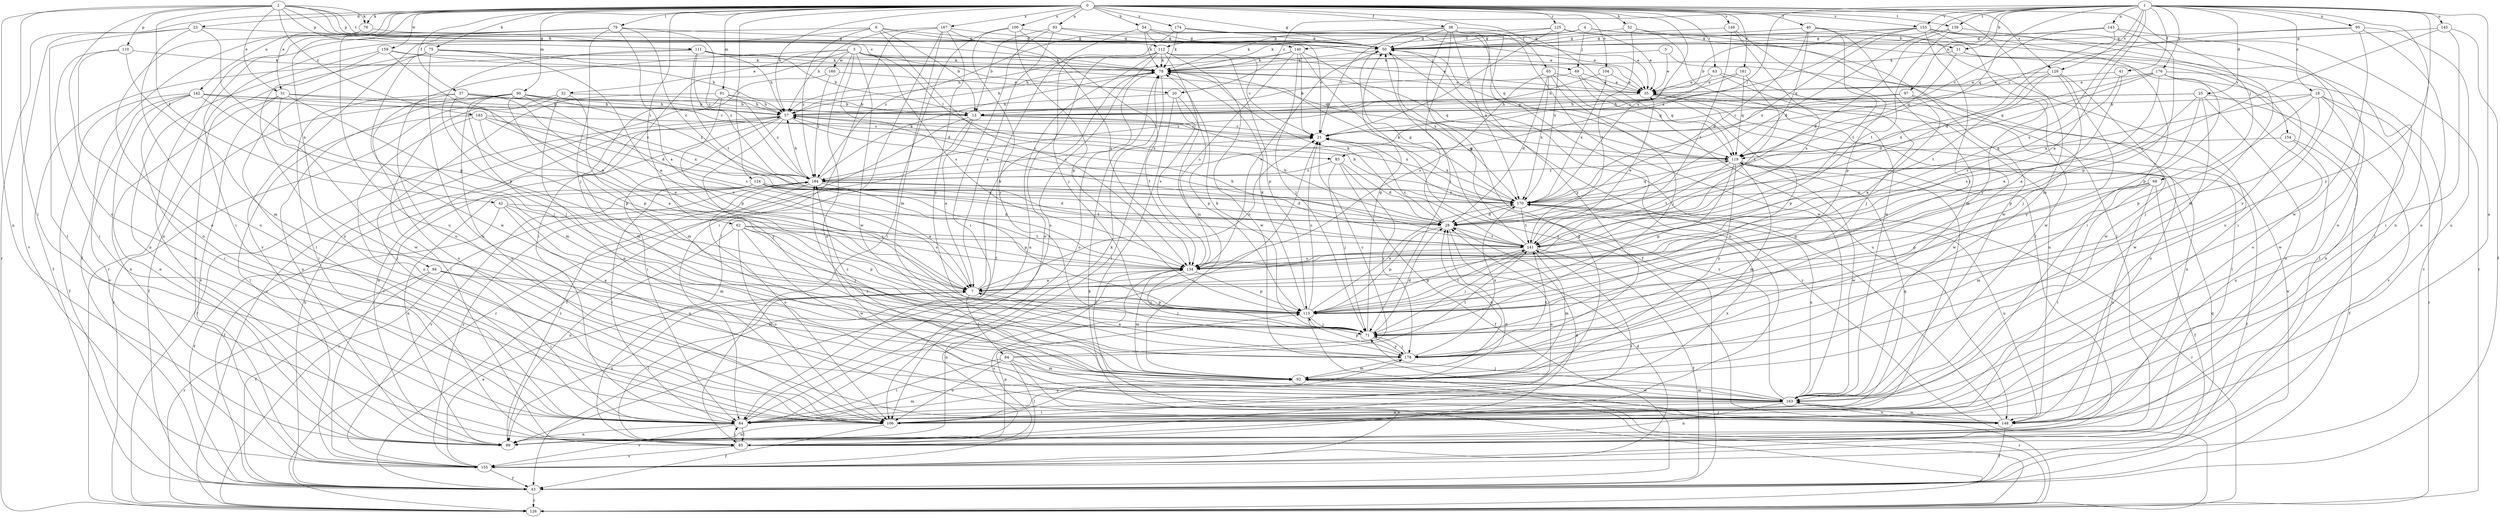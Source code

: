 strict digraph  {
0;
1;
2;
3;
4;
5;
6;
7;
11;
13;
18;
20;
21;
23;
25;
28;
31;
32;
35;
37;
38;
40;
41;
42;
43;
50;
52;
54;
57;
62;
63;
64;
65;
68;
69;
71;
75;
76;
78;
79;
83;
84;
85;
90;
91;
92;
93;
94;
95;
97;
99;
100;
104;
106;
110;
111;
112;
113;
119;
124;
125;
126;
129;
134;
139;
140;
141;
142;
143;
145;
148;
149;
153;
154;
155;
159;
160;
163;
167;
170;
174;
176;
178;
181;
183;
184;
0 -> 23  [label=d];
0 -> 31  [label=e];
0 -> 37  [label=f];
0 -> 38  [label=f];
0 -> 40  [label=f];
0 -> 50  [label=g];
0 -> 52  [label=h];
0 -> 54  [label=h];
0 -> 57  [label=h];
0 -> 62  [label=i];
0 -> 63  [label=i];
0 -> 65  [label=j];
0 -> 68  [label=j];
0 -> 75  [label=k];
0 -> 76  [label=k];
0 -> 79  [label=l];
0 -> 90  [label=m];
0 -> 91  [label=m];
0 -> 92  [label=m];
0 -> 93  [label=n];
0 -> 94  [label=n];
0 -> 100  [label=o];
0 -> 104  [label=o];
0 -> 124  [label=r];
0 -> 125  [label=r];
0 -> 126  [label=r];
0 -> 129  [label=s];
0 -> 139  [label=t];
0 -> 142  [label=u];
0 -> 149  [label=v];
0 -> 153  [label=v];
0 -> 159  [label=w];
0 -> 167  [label=x];
0 -> 170  [label=x];
0 -> 174  [label=y];
0 -> 181  [label=z];
1 -> 7  [label=a];
1 -> 11  [label=b];
1 -> 18  [label=c];
1 -> 20  [label=c];
1 -> 25  [label=d];
1 -> 28  [label=d];
1 -> 41  [label=f];
1 -> 83  [label=l];
1 -> 95  [label=n];
1 -> 97  [label=n];
1 -> 99  [label=n];
1 -> 119  [label=q];
1 -> 129  [label=s];
1 -> 134  [label=s];
1 -> 139  [label=t];
1 -> 143  [label=u];
1 -> 145  [label=u];
1 -> 148  [label=u];
1 -> 153  [label=v];
1 -> 176  [label=y];
1 -> 178  [label=y];
2 -> 20  [label=c];
2 -> 31  [label=e];
2 -> 42  [label=f];
2 -> 64  [label=i];
2 -> 76  [label=k];
2 -> 78  [label=k];
2 -> 99  [label=n];
2 -> 106  [label=o];
2 -> 110  [label=p];
2 -> 111  [label=p];
2 -> 112  [label=p];
2 -> 140  [label=t];
2 -> 183  [label=z];
3 -> 28  [label=d];
3 -> 32  [label=e];
3 -> 64  [label=i];
3 -> 69  [label=j];
3 -> 78  [label=k];
3 -> 83  [label=l];
3 -> 106  [label=o];
3 -> 134  [label=s];
3 -> 148  [label=u];
3 -> 160  [label=w];
3 -> 163  [label=w];
4 -> 11  [label=b];
4 -> 64  [label=i];
4 -> 69  [label=j];
4 -> 78  [label=k];
4 -> 112  [label=p];
4 -> 140  [label=t];
4 -> 154  [label=v];
5 -> 35  [label=e];
5 -> 78  [label=k];
5 -> 163  [label=w];
6 -> 13  [label=b];
6 -> 35  [label=e];
6 -> 50  [label=g];
6 -> 126  [label=r];
6 -> 134  [label=s];
6 -> 155  [label=v];
6 -> 184  [label=z];
7 -> 21  [label=c];
7 -> 71  [label=j];
7 -> 78  [label=k];
7 -> 84  [label=l];
7 -> 85  [label=l];
7 -> 99  [label=n];
7 -> 113  [label=p];
11 -> 78  [label=k];
11 -> 113  [label=p];
11 -> 119  [label=q];
11 -> 178  [label=y];
13 -> 7  [label=a];
13 -> 21  [label=c];
13 -> 43  [label=f];
13 -> 126  [label=r];
13 -> 170  [label=x];
18 -> 13  [label=b];
18 -> 71  [label=j];
18 -> 106  [label=o];
18 -> 113  [label=p];
18 -> 126  [label=r];
18 -> 163  [label=w];
18 -> 170  [label=x];
20 -> 57  [label=h];
20 -> 113  [label=p];
20 -> 126  [label=r];
20 -> 134  [label=s];
21 -> 119  [label=q];
21 -> 170  [label=x];
23 -> 50  [label=g];
23 -> 85  [label=l];
23 -> 106  [label=o];
23 -> 113  [label=p];
23 -> 155  [label=v];
25 -> 13  [label=b];
25 -> 57  [label=h];
25 -> 113  [label=p];
25 -> 134  [label=s];
25 -> 148  [label=u];
25 -> 155  [label=v];
25 -> 163  [label=w];
28 -> 50  [label=g];
28 -> 57  [label=h];
28 -> 78  [label=k];
28 -> 106  [label=o];
28 -> 113  [label=p];
28 -> 141  [label=t];
31 -> 21  [label=c];
31 -> 57  [label=h];
31 -> 71  [label=j];
31 -> 99  [label=n];
31 -> 155  [label=v];
31 -> 163  [label=w];
32 -> 57  [label=h];
32 -> 85  [label=l];
32 -> 92  [label=m];
32 -> 106  [label=o];
32 -> 126  [label=r];
35 -> 57  [label=h];
35 -> 85  [label=l];
35 -> 99  [label=n];
35 -> 113  [label=p];
35 -> 163  [label=w];
37 -> 7  [label=a];
37 -> 13  [label=b];
37 -> 57  [label=h];
37 -> 64  [label=i];
37 -> 106  [label=o];
37 -> 113  [label=p];
38 -> 21  [label=c];
38 -> 43  [label=f];
38 -> 50  [label=g];
38 -> 71  [label=j];
38 -> 85  [label=l];
38 -> 99  [label=n];
38 -> 163  [label=w];
38 -> 170  [label=x];
38 -> 178  [label=y];
38 -> 184  [label=z];
40 -> 28  [label=d];
40 -> 50  [label=g];
40 -> 92  [label=m];
40 -> 119  [label=q];
40 -> 141  [label=t];
40 -> 148  [label=u];
41 -> 7  [label=a];
41 -> 35  [label=e];
41 -> 134  [label=s];
42 -> 28  [label=d];
42 -> 43  [label=f];
42 -> 92  [label=m];
42 -> 134  [label=s];
42 -> 148  [label=u];
43 -> 35  [label=e];
43 -> 57  [label=h];
43 -> 126  [label=r];
50 -> 78  [label=k];
50 -> 126  [label=r];
50 -> 134  [label=s];
52 -> 50  [label=g];
52 -> 85  [label=l];
52 -> 141  [label=t];
52 -> 163  [label=w];
54 -> 21  [label=c];
54 -> 43  [label=f];
54 -> 50  [label=g];
54 -> 78  [label=k];
54 -> 119  [label=q];
57 -> 21  [label=c];
57 -> 64  [label=i];
57 -> 99  [label=n];
57 -> 126  [label=r];
57 -> 141  [label=t];
57 -> 155  [label=v];
57 -> 178  [label=y];
62 -> 71  [label=j];
62 -> 99  [label=n];
62 -> 106  [label=o];
62 -> 113  [label=p];
62 -> 134  [label=s];
62 -> 141  [label=t];
62 -> 163  [label=w];
63 -> 21  [label=c];
63 -> 35  [label=e];
63 -> 71  [label=j];
63 -> 148  [label=u];
64 -> 21  [label=c];
64 -> 78  [label=k];
64 -> 85  [label=l];
64 -> 92  [label=m];
64 -> 99  [label=n];
64 -> 155  [label=v];
64 -> 170  [label=x];
64 -> 178  [label=y];
65 -> 28  [label=d];
65 -> 35  [label=e];
65 -> 71  [label=j];
65 -> 119  [label=q];
65 -> 134  [label=s];
65 -> 170  [label=x];
68 -> 43  [label=f];
68 -> 64  [label=i];
68 -> 92  [label=m];
68 -> 113  [label=p];
68 -> 148  [label=u];
68 -> 170  [label=x];
69 -> 13  [label=b];
69 -> 35  [label=e];
69 -> 119  [label=q];
69 -> 148  [label=u];
71 -> 28  [label=d];
71 -> 50  [label=g];
71 -> 78  [label=k];
71 -> 178  [label=y];
75 -> 7  [label=a];
75 -> 78  [label=k];
75 -> 85  [label=l];
75 -> 119  [label=q];
75 -> 148  [label=u];
75 -> 155  [label=v];
75 -> 163  [label=w];
76 -> 50  [label=g];
76 -> 106  [label=o];
78 -> 35  [label=e];
78 -> 57  [label=h];
78 -> 85  [label=l];
78 -> 106  [label=o];
78 -> 119  [label=q];
79 -> 7  [label=a];
79 -> 43  [label=f];
79 -> 50  [label=g];
79 -> 64  [label=i];
79 -> 71  [label=j];
79 -> 99  [label=n];
79 -> 148  [label=u];
79 -> 170  [label=x];
79 -> 184  [label=z];
83 -> 28  [label=d];
83 -> 43  [label=f];
83 -> 71  [label=j];
83 -> 178  [label=y];
83 -> 184  [label=z];
84 -> 21  [label=c];
84 -> 64  [label=i];
84 -> 85  [label=l];
84 -> 92  [label=m];
84 -> 106  [label=o];
84 -> 141  [label=t];
84 -> 155  [label=v];
85 -> 28  [label=d];
85 -> 64  [label=i];
85 -> 155  [label=v];
90 -> 13  [label=b];
90 -> 43  [label=f];
90 -> 57  [label=h];
90 -> 71  [label=j];
90 -> 99  [label=n];
90 -> 113  [label=p];
90 -> 134  [label=s];
90 -> 148  [label=u];
90 -> 184  [label=z];
91 -> 13  [label=b];
91 -> 57  [label=h];
91 -> 64  [label=i];
91 -> 92  [label=m];
91 -> 113  [label=p];
91 -> 184  [label=z];
92 -> 28  [label=d];
92 -> 126  [label=r];
92 -> 163  [label=w];
93 -> 7  [label=a];
93 -> 13  [label=b];
93 -> 35  [label=e];
93 -> 50  [label=g];
93 -> 64  [label=i];
94 -> 7  [label=a];
94 -> 43  [label=f];
94 -> 64  [label=i];
94 -> 92  [label=m];
94 -> 126  [label=r];
95 -> 21  [label=c];
95 -> 50  [label=g];
95 -> 106  [label=o];
95 -> 148  [label=u];
95 -> 163  [label=w];
97 -> 7  [label=a];
97 -> 21  [label=c];
97 -> 57  [label=h];
97 -> 106  [label=o];
99 -> 113  [label=p];
99 -> 141  [label=t];
99 -> 184  [label=z];
100 -> 50  [label=g];
100 -> 85  [label=l];
100 -> 113  [label=p];
100 -> 134  [label=s];
100 -> 178  [label=y];
104 -> 13  [label=b];
104 -> 35  [label=e];
104 -> 170  [label=x];
106 -> 28  [label=d];
106 -> 43  [label=f];
106 -> 50  [label=g];
106 -> 99  [label=n];
106 -> 119  [label=q];
110 -> 64  [label=i];
110 -> 78  [label=k];
110 -> 92  [label=m];
110 -> 106  [label=o];
111 -> 13  [label=b];
111 -> 35  [label=e];
111 -> 43  [label=f];
111 -> 57  [label=h];
111 -> 78  [label=k];
111 -> 113  [label=p];
111 -> 141  [label=t];
111 -> 184  [label=z];
112 -> 21  [label=c];
112 -> 57  [label=h];
112 -> 64  [label=i];
112 -> 78  [label=k];
112 -> 92  [label=m];
112 -> 99  [label=n];
112 -> 106  [label=o];
112 -> 113  [label=p];
112 -> 163  [label=w];
113 -> 21  [label=c];
113 -> 71  [label=j];
113 -> 78  [label=k];
113 -> 126  [label=r];
113 -> 141  [label=t];
113 -> 170  [label=x];
119 -> 43  [label=f];
119 -> 50  [label=g];
119 -> 64  [label=i];
119 -> 92  [label=m];
119 -> 113  [label=p];
119 -> 141  [label=t];
119 -> 163  [label=w];
119 -> 178  [label=y];
119 -> 184  [label=z];
124 -> 7  [label=a];
124 -> 28  [label=d];
124 -> 43  [label=f];
124 -> 64  [label=i];
124 -> 99  [label=n];
124 -> 134  [label=s];
124 -> 141  [label=t];
124 -> 170  [label=x];
125 -> 21  [label=c];
125 -> 35  [label=e];
125 -> 50  [label=g];
125 -> 78  [label=k];
125 -> 163  [label=w];
125 -> 170  [label=x];
126 -> 78  [label=k];
129 -> 35  [label=e];
129 -> 71  [label=j];
129 -> 141  [label=t];
129 -> 163  [label=w];
129 -> 170  [label=x];
129 -> 178  [label=y];
134 -> 7  [label=a];
134 -> 71  [label=j];
134 -> 92  [label=m];
134 -> 99  [label=n];
134 -> 113  [label=p];
139 -> 28  [label=d];
139 -> 50  [label=g];
139 -> 92  [label=m];
139 -> 141  [label=t];
140 -> 21  [label=c];
140 -> 57  [label=h];
140 -> 71  [label=j];
140 -> 78  [label=k];
140 -> 134  [label=s];
140 -> 148  [label=u];
140 -> 170  [label=x];
141 -> 21  [label=c];
141 -> 35  [label=e];
141 -> 43  [label=f];
141 -> 50  [label=g];
141 -> 57  [label=h];
141 -> 71  [label=j];
141 -> 92  [label=m];
141 -> 113  [label=p];
141 -> 134  [label=s];
142 -> 13  [label=b];
142 -> 28  [label=d];
142 -> 43  [label=f];
142 -> 64  [label=i];
142 -> 92  [label=m];
142 -> 99  [label=n];
142 -> 155  [label=v];
142 -> 184  [label=z];
143 -> 21  [label=c];
143 -> 28  [label=d];
143 -> 50  [label=g];
143 -> 106  [label=o];
143 -> 113  [label=p];
145 -> 43  [label=f];
145 -> 50  [label=g];
145 -> 64  [label=i];
145 -> 134  [label=s];
148 -> 43  [label=f];
148 -> 50  [label=g];
148 -> 163  [label=w];
149 -> 50  [label=g];
149 -> 113  [label=p];
149 -> 134  [label=s];
149 -> 141  [label=t];
153 -> 13  [label=b];
153 -> 50  [label=g];
153 -> 64  [label=i];
153 -> 71  [label=j];
153 -> 85  [label=l];
153 -> 126  [label=r];
153 -> 170  [label=x];
153 -> 178  [label=y];
153 -> 184  [label=z];
154 -> 43  [label=f];
154 -> 119  [label=q];
154 -> 148  [label=u];
155 -> 7  [label=a];
155 -> 28  [label=d];
155 -> 43  [label=f];
155 -> 119  [label=q];
155 -> 134  [label=s];
155 -> 184  [label=z];
159 -> 7  [label=a];
159 -> 57  [label=h];
159 -> 78  [label=k];
159 -> 99  [label=n];
159 -> 106  [label=o];
160 -> 35  [label=e];
160 -> 126  [label=r];
160 -> 184  [label=z];
163 -> 21  [label=c];
163 -> 64  [label=i];
163 -> 71  [label=j];
163 -> 92  [label=m];
163 -> 99  [label=n];
163 -> 106  [label=o];
163 -> 148  [label=u];
163 -> 170  [label=x];
163 -> 184  [label=z];
167 -> 50  [label=g];
167 -> 57  [label=h];
167 -> 64  [label=i];
167 -> 85  [label=l];
167 -> 92  [label=m];
167 -> 134  [label=s];
167 -> 178  [label=y];
170 -> 28  [label=d];
170 -> 57  [label=h];
170 -> 78  [label=k];
170 -> 119  [label=q];
170 -> 126  [label=r];
170 -> 141  [label=t];
170 -> 148  [label=u];
174 -> 35  [label=e];
174 -> 50  [label=g];
174 -> 71  [label=j];
174 -> 78  [label=k];
176 -> 7  [label=a];
176 -> 28  [label=d];
176 -> 35  [label=e];
176 -> 85  [label=l];
176 -> 106  [label=o];
176 -> 119  [label=q];
176 -> 155  [label=v];
178 -> 7  [label=a];
178 -> 71  [label=j];
178 -> 92  [label=m];
178 -> 113  [label=p];
178 -> 141  [label=t];
178 -> 170  [label=x];
178 -> 184  [label=z];
181 -> 35  [label=e];
181 -> 119  [label=q];
181 -> 141  [label=t];
181 -> 184  [label=z];
183 -> 7  [label=a];
183 -> 21  [label=c];
183 -> 85  [label=l];
183 -> 106  [label=o];
183 -> 134  [label=s];
183 -> 170  [label=x];
184 -> 21  [label=c];
184 -> 28  [label=d];
184 -> 57  [label=h];
184 -> 78  [label=k];
184 -> 106  [label=o];
184 -> 113  [label=p];
184 -> 126  [label=r];
184 -> 155  [label=v];
184 -> 170  [label=x];
}
